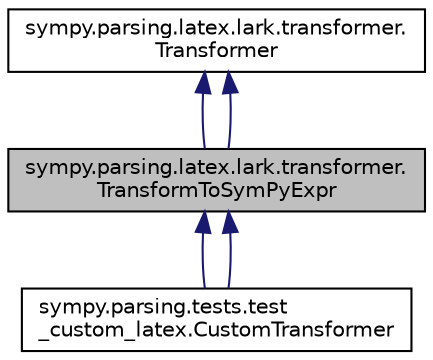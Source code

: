 digraph "sympy.parsing.latex.lark.transformer.TransformToSymPyExpr"
{
 // LATEX_PDF_SIZE
  edge [fontname="Helvetica",fontsize="10",labelfontname="Helvetica",labelfontsize="10"];
  node [fontname="Helvetica",fontsize="10",shape=record];
  Node1 [label="sympy.parsing.latex.lark.transformer.\lTransformToSymPyExpr",height=0.2,width=0.4,color="black", fillcolor="grey75", style="filled", fontcolor="black",tooltip=" "];
  Node2 -> Node1 [dir="back",color="midnightblue",fontsize="10",style="solid",fontname="Helvetica"];
  Node2 [label="sympy.parsing.latex.lark.transformer.\lTransformer",height=0.2,width=0.4,color="black", fillcolor="white", style="filled",URL="$classsympy_1_1parsing_1_1latex_1_1lark_1_1transformer_1_1Transformer.html",tooltip=" "];
  Node2 -> Node1 [dir="back",color="midnightblue",fontsize="10",style="solid",fontname="Helvetica"];
  Node1 -> Node3 [dir="back",color="midnightblue",fontsize="10",style="solid",fontname="Helvetica"];
  Node3 [label="sympy.parsing.tests.test\l_custom_latex.CustomTransformer",height=0.2,width=0.4,color="black", fillcolor="white", style="filled",URL="$classsympy_1_1parsing_1_1tests_1_1test__custom__latex_1_1CustomTransformer.html",tooltip=" "];
  Node1 -> Node3 [dir="back",color="midnightblue",fontsize="10",style="solid",fontname="Helvetica"];
}
